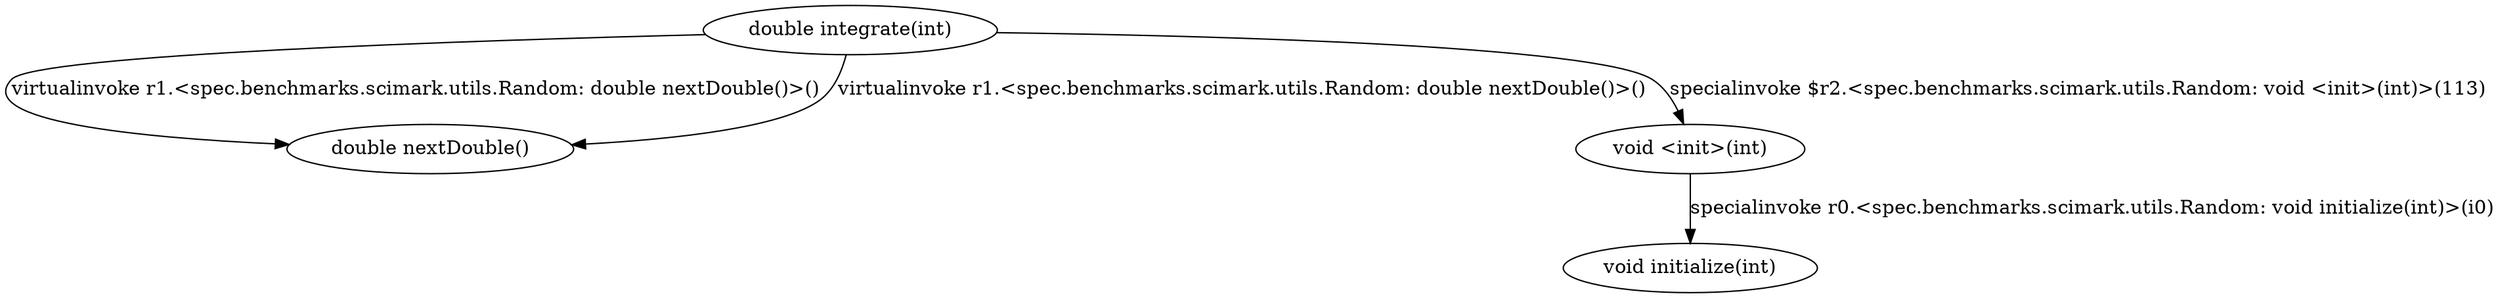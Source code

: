 digraph g {
0[label="double integrate(int)"]
2[label="double nextDouble()"]
3[label="void initialize(int)"]
1[label="void <init>(int)"]
0->1[label="specialinvoke $r2.<spec.benchmarks.scimark.utils.Random: void <init>(int)>(113)"]
0->2[label="virtualinvoke r1.<spec.benchmarks.scimark.utils.Random: double nextDouble()>()"]
0->2[label="virtualinvoke r1.<spec.benchmarks.scimark.utils.Random: double nextDouble()>()"]
1->3[label="specialinvoke r0.<spec.benchmarks.scimark.utils.Random: void initialize(int)>(i0)"]
}